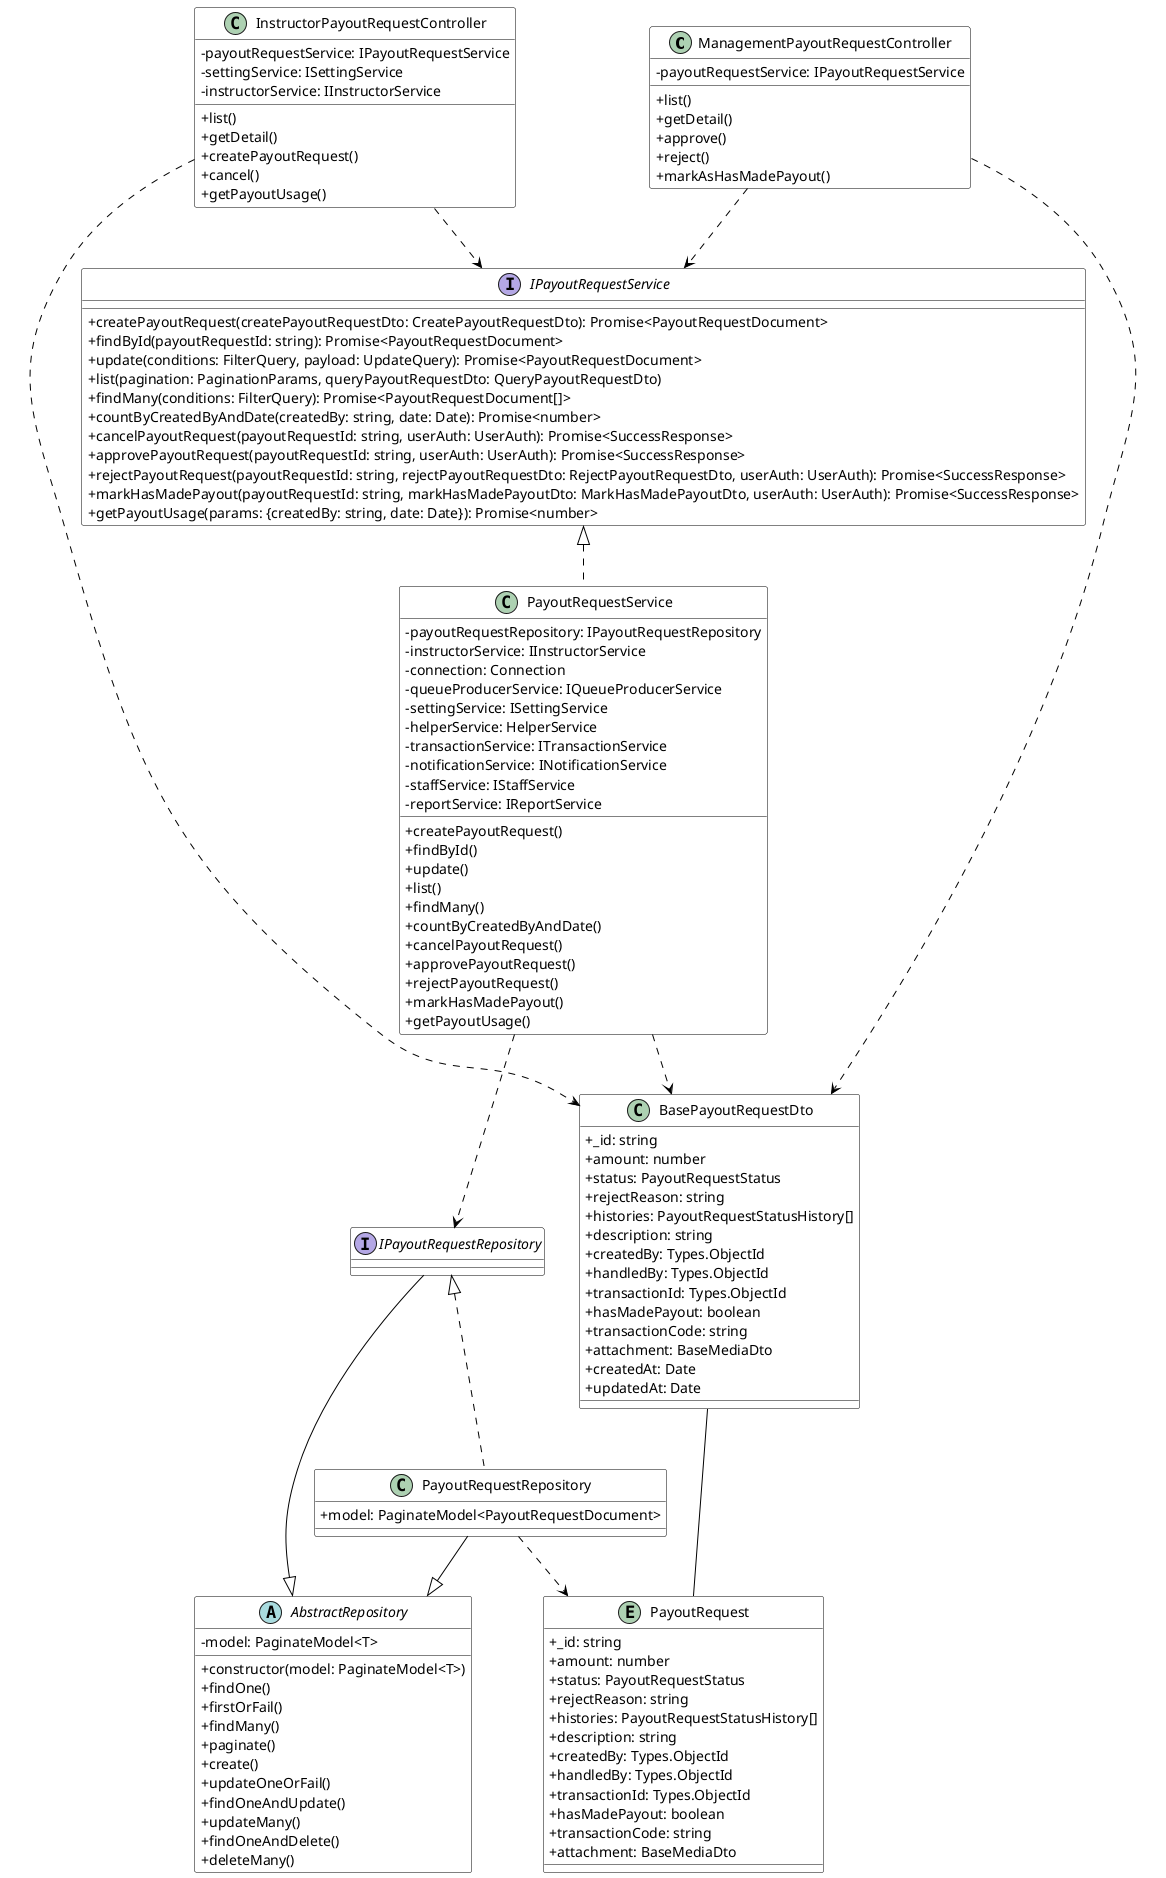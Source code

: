@startuml Payout Request Module

skinparam classAttributeIconSize 0

skinparam class {
  BackgroundColor White
  ArrowColor Black
  BorderColor Black
}

' Controllers
class ManagementPayoutRequestController {
  -payoutRequestService: IPayoutRequestService
  +list()
  +getDetail()
  +approve()
  +reject()
  +markAsHasMadePayout()
}

class InstructorPayoutRequestController {
  -payoutRequestService: IPayoutRequestService
  -settingService: ISettingService
  -instructorService: IInstructorService
  +list()
  +getDetail()
  +createPayoutRequest()
  +cancel()
  +getPayoutUsage()
}

' Interfaces
interface IPayoutRequestService {
  +createPayoutRequest(createPayoutRequestDto: CreatePayoutRequestDto): Promise<PayoutRequestDocument>
  +findById(payoutRequestId: string): Promise<PayoutRequestDocument>
  +update(conditions: FilterQuery, payload: UpdateQuery): Promise<PayoutRequestDocument>
  +list(pagination: PaginationParams, queryPayoutRequestDto: QueryPayoutRequestDto)
  +findMany(conditions: FilterQuery): Promise<PayoutRequestDocument[]>
  +countByCreatedByAndDate(createdBy: string, date: Date): Promise<number>
  +cancelPayoutRequest(payoutRequestId: string, userAuth: UserAuth): Promise<SuccessResponse>
  +approvePayoutRequest(payoutRequestId: string, userAuth: UserAuth): Promise<SuccessResponse>
  +rejectPayoutRequest(payoutRequestId: string, rejectPayoutRequestDto: RejectPayoutRequestDto, userAuth: UserAuth): Promise<SuccessResponse>
  +markHasMadePayout(payoutRequestId: string, markHasMadePayoutDto: MarkHasMadePayoutDto, userAuth: UserAuth): Promise<SuccessResponse>
  +getPayoutUsage(params: {createdBy: string, date: Date}): Promise<number>
}

interface IPayoutRequestRepository {
}

class PayoutRequestService {
  -payoutRequestRepository: IPayoutRequestRepository
  -instructorService: IInstructorService
  -connection: Connection
  -queueProducerService: IQueueProducerService
  -settingService: ISettingService
  -helperService: HelperService
  -transactionService: ITransactionService
  -notificationService: INotificationService
  -staffService: IStaffService
  -reportService: IReportService
  +createPayoutRequest()
  +findById()
  +update()
  +list()
  +findMany()
  +countByCreatedByAndDate()
  +cancelPayoutRequest()
  +approvePayoutRequest()
  +rejectPayoutRequest()
  +markHasMadePayout()
  +getPayoutUsage()
}

class PayoutRequestRepository {
  +model: PaginateModel<PayoutRequestDocument>
}

abstract class AbstractRepository {
  -model: PaginateModel<T>
  +constructor(model: PaginateModel<T>)
  +findOne()
  +firstOrFail()
  +findMany()
  +paginate()
  +create()
  +updateOneOrFail()
  +findOneAndUpdate()
  +updateMany()
  +findOneAndDelete()
  +deleteMany()
}

' DTOs
class BasePayoutRequestDto {
  +_id: string
  +amount: number
  +status: PayoutRequestStatus
  +rejectReason: string
  +histories: PayoutRequestStatusHistory[]
  +description: string
  +createdBy: Types.ObjectId
  +handledBy: Types.ObjectId
  +transactionId: Types.ObjectId
  +hasMadePayout: boolean
  +transactionCode: string
  +attachment: BaseMediaDto
  +createdAt: Date
  +updatedAt: Date
}

' Schemas
entity PayoutRequest {
  +_id: string
  +amount: number
  +status: PayoutRequestStatus
  +rejectReason: string
  +histories: PayoutRequestStatusHistory[]
  +description: string
  +createdBy: Types.ObjectId
  +handledBy: Types.ObjectId
  +transactionId: Types.ObjectId
  +hasMadePayout: boolean
  +transactionCode: string
  +attachment: BaseMediaDto
}

' Relationships
ManagementPayoutRequestController ..> IPayoutRequestService
InstructorPayoutRequestController ..> IPayoutRequestService

IPayoutRequestService <|.. PayoutRequestService

PayoutRequestService ..> IPayoutRequestRepository

ManagementPayoutRequestController ..> BasePayoutRequestDto
InstructorPayoutRequestController ..> BasePayoutRequestDto
PayoutRequestService ..> BasePayoutRequestDto

IPayoutRequestRepository <|.. PayoutRequestRepository

IPayoutRequestRepository --|> AbstractRepository
PayoutRequestRepository --|> AbstractRepository

PayoutRequestRepository ..> PayoutRequest
BasePayoutRequestDto -- PayoutRequest

@enduml
